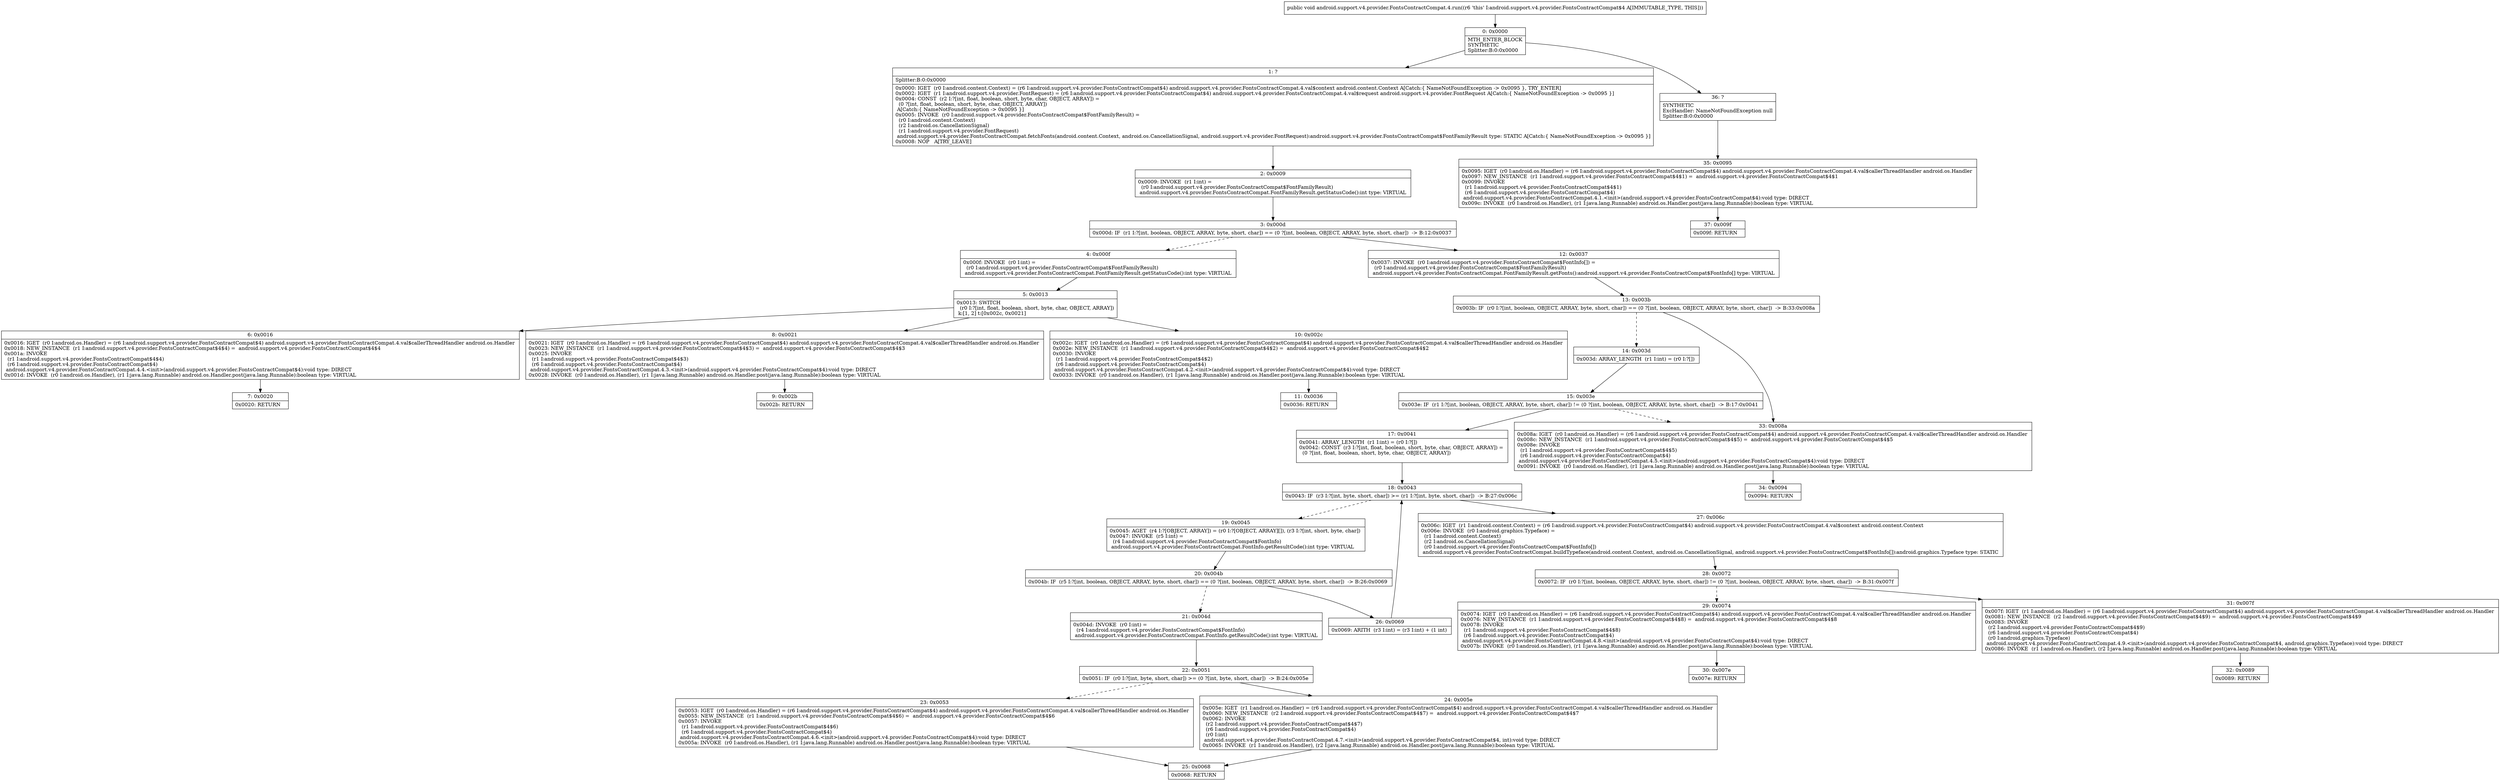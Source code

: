 digraph "CFG forandroid.support.v4.provider.FontsContractCompat.4.run()V" {
Node_0 [shape=record,label="{0\:\ 0x0000|MTH_ENTER_BLOCK\lSYNTHETIC\lSplitter:B:0:0x0000\l}"];
Node_1 [shape=record,label="{1\:\ ?|Splitter:B:0:0x0000\l|0x0000: IGET  (r0 I:android.content.Context) = (r6 I:android.support.v4.provider.FontsContractCompat$4) android.support.v4.provider.FontsContractCompat.4.val$context android.content.Context A[Catch:\{ NameNotFoundException \-\> 0x0095 \}, TRY_ENTER]\l0x0002: IGET  (r1 I:android.support.v4.provider.FontRequest) = (r6 I:android.support.v4.provider.FontsContractCompat$4) android.support.v4.provider.FontsContractCompat.4.val$request android.support.v4.provider.FontRequest A[Catch:\{ NameNotFoundException \-\> 0x0095 \}]\l0x0004: CONST  (r2 I:?[int, float, boolean, short, byte, char, OBJECT, ARRAY]) = \l  (0 ?[int, float, boolean, short, byte, char, OBJECT, ARRAY])\l A[Catch:\{ NameNotFoundException \-\> 0x0095 \}]\l0x0005: INVOKE  (r0 I:android.support.v4.provider.FontsContractCompat$FontFamilyResult) = \l  (r0 I:android.content.Context)\l  (r2 I:android.os.CancellationSignal)\l  (r1 I:android.support.v4.provider.FontRequest)\l android.support.v4.provider.FontsContractCompat.fetchFonts(android.content.Context, android.os.CancellationSignal, android.support.v4.provider.FontRequest):android.support.v4.provider.FontsContractCompat$FontFamilyResult type: STATIC A[Catch:\{ NameNotFoundException \-\> 0x0095 \}]\l0x0008: NOP   A[TRY_LEAVE]\l}"];
Node_2 [shape=record,label="{2\:\ 0x0009|0x0009: INVOKE  (r1 I:int) = \l  (r0 I:android.support.v4.provider.FontsContractCompat$FontFamilyResult)\l android.support.v4.provider.FontsContractCompat.FontFamilyResult.getStatusCode():int type: VIRTUAL \l}"];
Node_3 [shape=record,label="{3\:\ 0x000d|0x000d: IF  (r1 I:?[int, boolean, OBJECT, ARRAY, byte, short, char]) == (0 ?[int, boolean, OBJECT, ARRAY, byte, short, char])  \-\> B:12:0x0037 \l}"];
Node_4 [shape=record,label="{4\:\ 0x000f|0x000f: INVOKE  (r0 I:int) = \l  (r0 I:android.support.v4.provider.FontsContractCompat$FontFamilyResult)\l android.support.v4.provider.FontsContractCompat.FontFamilyResult.getStatusCode():int type: VIRTUAL \l}"];
Node_5 [shape=record,label="{5\:\ 0x0013|0x0013: SWITCH  \l  (r0 I:?[int, float, boolean, short, byte, char, OBJECT, ARRAY])\l k:[1, 2] t:[0x002c, 0x0021] \l}"];
Node_6 [shape=record,label="{6\:\ 0x0016|0x0016: IGET  (r0 I:android.os.Handler) = (r6 I:android.support.v4.provider.FontsContractCompat$4) android.support.v4.provider.FontsContractCompat.4.val$callerThreadHandler android.os.Handler \l0x0018: NEW_INSTANCE  (r1 I:android.support.v4.provider.FontsContractCompat$4$4) =  android.support.v4.provider.FontsContractCompat$4$4 \l0x001a: INVOKE  \l  (r1 I:android.support.v4.provider.FontsContractCompat$4$4)\l  (r6 I:android.support.v4.provider.FontsContractCompat$4)\l android.support.v4.provider.FontsContractCompat.4.4.\<init\>(android.support.v4.provider.FontsContractCompat$4):void type: DIRECT \l0x001d: INVOKE  (r0 I:android.os.Handler), (r1 I:java.lang.Runnable) android.os.Handler.post(java.lang.Runnable):boolean type: VIRTUAL \l}"];
Node_7 [shape=record,label="{7\:\ 0x0020|0x0020: RETURN   \l}"];
Node_8 [shape=record,label="{8\:\ 0x0021|0x0021: IGET  (r0 I:android.os.Handler) = (r6 I:android.support.v4.provider.FontsContractCompat$4) android.support.v4.provider.FontsContractCompat.4.val$callerThreadHandler android.os.Handler \l0x0023: NEW_INSTANCE  (r1 I:android.support.v4.provider.FontsContractCompat$4$3) =  android.support.v4.provider.FontsContractCompat$4$3 \l0x0025: INVOKE  \l  (r1 I:android.support.v4.provider.FontsContractCompat$4$3)\l  (r6 I:android.support.v4.provider.FontsContractCompat$4)\l android.support.v4.provider.FontsContractCompat.4.3.\<init\>(android.support.v4.provider.FontsContractCompat$4):void type: DIRECT \l0x0028: INVOKE  (r0 I:android.os.Handler), (r1 I:java.lang.Runnable) android.os.Handler.post(java.lang.Runnable):boolean type: VIRTUAL \l}"];
Node_9 [shape=record,label="{9\:\ 0x002b|0x002b: RETURN   \l}"];
Node_10 [shape=record,label="{10\:\ 0x002c|0x002c: IGET  (r0 I:android.os.Handler) = (r6 I:android.support.v4.provider.FontsContractCompat$4) android.support.v4.provider.FontsContractCompat.4.val$callerThreadHandler android.os.Handler \l0x002e: NEW_INSTANCE  (r1 I:android.support.v4.provider.FontsContractCompat$4$2) =  android.support.v4.provider.FontsContractCompat$4$2 \l0x0030: INVOKE  \l  (r1 I:android.support.v4.provider.FontsContractCompat$4$2)\l  (r6 I:android.support.v4.provider.FontsContractCompat$4)\l android.support.v4.provider.FontsContractCompat.4.2.\<init\>(android.support.v4.provider.FontsContractCompat$4):void type: DIRECT \l0x0033: INVOKE  (r0 I:android.os.Handler), (r1 I:java.lang.Runnable) android.os.Handler.post(java.lang.Runnable):boolean type: VIRTUAL \l}"];
Node_11 [shape=record,label="{11\:\ 0x0036|0x0036: RETURN   \l}"];
Node_12 [shape=record,label="{12\:\ 0x0037|0x0037: INVOKE  (r0 I:android.support.v4.provider.FontsContractCompat$FontInfo[]) = \l  (r0 I:android.support.v4.provider.FontsContractCompat$FontFamilyResult)\l android.support.v4.provider.FontsContractCompat.FontFamilyResult.getFonts():android.support.v4.provider.FontsContractCompat$FontInfo[] type: VIRTUAL \l}"];
Node_13 [shape=record,label="{13\:\ 0x003b|0x003b: IF  (r0 I:?[int, boolean, OBJECT, ARRAY, byte, short, char]) == (0 ?[int, boolean, OBJECT, ARRAY, byte, short, char])  \-\> B:33:0x008a \l}"];
Node_14 [shape=record,label="{14\:\ 0x003d|0x003d: ARRAY_LENGTH  (r1 I:int) = (r0 I:?[]) \l}"];
Node_15 [shape=record,label="{15\:\ 0x003e|0x003e: IF  (r1 I:?[int, boolean, OBJECT, ARRAY, byte, short, char]) != (0 ?[int, boolean, OBJECT, ARRAY, byte, short, char])  \-\> B:17:0x0041 \l}"];
Node_17 [shape=record,label="{17\:\ 0x0041|0x0041: ARRAY_LENGTH  (r1 I:int) = (r0 I:?[]) \l0x0042: CONST  (r3 I:?[int, float, boolean, short, byte, char, OBJECT, ARRAY]) = \l  (0 ?[int, float, boolean, short, byte, char, OBJECT, ARRAY])\l \l}"];
Node_18 [shape=record,label="{18\:\ 0x0043|0x0043: IF  (r3 I:?[int, byte, short, char]) \>= (r1 I:?[int, byte, short, char])  \-\> B:27:0x006c \l}"];
Node_19 [shape=record,label="{19\:\ 0x0045|0x0045: AGET  (r4 I:?[OBJECT, ARRAY]) = (r0 I:?[OBJECT, ARRAY][]), (r3 I:?[int, short, byte, char]) \l0x0047: INVOKE  (r5 I:int) = \l  (r4 I:android.support.v4.provider.FontsContractCompat$FontInfo)\l android.support.v4.provider.FontsContractCompat.FontInfo.getResultCode():int type: VIRTUAL \l}"];
Node_20 [shape=record,label="{20\:\ 0x004b|0x004b: IF  (r5 I:?[int, boolean, OBJECT, ARRAY, byte, short, char]) == (0 ?[int, boolean, OBJECT, ARRAY, byte, short, char])  \-\> B:26:0x0069 \l}"];
Node_21 [shape=record,label="{21\:\ 0x004d|0x004d: INVOKE  (r0 I:int) = \l  (r4 I:android.support.v4.provider.FontsContractCompat$FontInfo)\l android.support.v4.provider.FontsContractCompat.FontInfo.getResultCode():int type: VIRTUAL \l}"];
Node_22 [shape=record,label="{22\:\ 0x0051|0x0051: IF  (r0 I:?[int, byte, short, char]) \>= (0 ?[int, byte, short, char])  \-\> B:24:0x005e \l}"];
Node_23 [shape=record,label="{23\:\ 0x0053|0x0053: IGET  (r0 I:android.os.Handler) = (r6 I:android.support.v4.provider.FontsContractCompat$4) android.support.v4.provider.FontsContractCompat.4.val$callerThreadHandler android.os.Handler \l0x0055: NEW_INSTANCE  (r1 I:android.support.v4.provider.FontsContractCompat$4$6) =  android.support.v4.provider.FontsContractCompat$4$6 \l0x0057: INVOKE  \l  (r1 I:android.support.v4.provider.FontsContractCompat$4$6)\l  (r6 I:android.support.v4.provider.FontsContractCompat$4)\l android.support.v4.provider.FontsContractCompat.4.6.\<init\>(android.support.v4.provider.FontsContractCompat$4):void type: DIRECT \l0x005a: INVOKE  (r0 I:android.os.Handler), (r1 I:java.lang.Runnable) android.os.Handler.post(java.lang.Runnable):boolean type: VIRTUAL \l}"];
Node_24 [shape=record,label="{24\:\ 0x005e|0x005e: IGET  (r1 I:android.os.Handler) = (r6 I:android.support.v4.provider.FontsContractCompat$4) android.support.v4.provider.FontsContractCompat.4.val$callerThreadHandler android.os.Handler \l0x0060: NEW_INSTANCE  (r2 I:android.support.v4.provider.FontsContractCompat$4$7) =  android.support.v4.provider.FontsContractCompat$4$7 \l0x0062: INVOKE  \l  (r2 I:android.support.v4.provider.FontsContractCompat$4$7)\l  (r6 I:android.support.v4.provider.FontsContractCompat$4)\l  (r0 I:int)\l android.support.v4.provider.FontsContractCompat.4.7.\<init\>(android.support.v4.provider.FontsContractCompat$4, int):void type: DIRECT \l0x0065: INVOKE  (r1 I:android.os.Handler), (r2 I:java.lang.Runnable) android.os.Handler.post(java.lang.Runnable):boolean type: VIRTUAL \l}"];
Node_25 [shape=record,label="{25\:\ 0x0068|0x0068: RETURN   \l}"];
Node_26 [shape=record,label="{26\:\ 0x0069|0x0069: ARITH  (r3 I:int) = (r3 I:int) + (1 int) \l}"];
Node_27 [shape=record,label="{27\:\ 0x006c|0x006c: IGET  (r1 I:android.content.Context) = (r6 I:android.support.v4.provider.FontsContractCompat$4) android.support.v4.provider.FontsContractCompat.4.val$context android.content.Context \l0x006e: INVOKE  (r0 I:android.graphics.Typeface) = \l  (r1 I:android.content.Context)\l  (r2 I:android.os.CancellationSignal)\l  (r0 I:android.support.v4.provider.FontsContractCompat$FontInfo[])\l android.support.v4.provider.FontsContractCompat.buildTypeface(android.content.Context, android.os.CancellationSignal, android.support.v4.provider.FontsContractCompat$FontInfo[]):android.graphics.Typeface type: STATIC \l}"];
Node_28 [shape=record,label="{28\:\ 0x0072|0x0072: IF  (r0 I:?[int, boolean, OBJECT, ARRAY, byte, short, char]) != (0 ?[int, boolean, OBJECT, ARRAY, byte, short, char])  \-\> B:31:0x007f \l}"];
Node_29 [shape=record,label="{29\:\ 0x0074|0x0074: IGET  (r0 I:android.os.Handler) = (r6 I:android.support.v4.provider.FontsContractCompat$4) android.support.v4.provider.FontsContractCompat.4.val$callerThreadHandler android.os.Handler \l0x0076: NEW_INSTANCE  (r1 I:android.support.v4.provider.FontsContractCompat$4$8) =  android.support.v4.provider.FontsContractCompat$4$8 \l0x0078: INVOKE  \l  (r1 I:android.support.v4.provider.FontsContractCompat$4$8)\l  (r6 I:android.support.v4.provider.FontsContractCompat$4)\l android.support.v4.provider.FontsContractCompat.4.8.\<init\>(android.support.v4.provider.FontsContractCompat$4):void type: DIRECT \l0x007b: INVOKE  (r0 I:android.os.Handler), (r1 I:java.lang.Runnable) android.os.Handler.post(java.lang.Runnable):boolean type: VIRTUAL \l}"];
Node_30 [shape=record,label="{30\:\ 0x007e|0x007e: RETURN   \l}"];
Node_31 [shape=record,label="{31\:\ 0x007f|0x007f: IGET  (r1 I:android.os.Handler) = (r6 I:android.support.v4.provider.FontsContractCompat$4) android.support.v4.provider.FontsContractCompat.4.val$callerThreadHandler android.os.Handler \l0x0081: NEW_INSTANCE  (r2 I:android.support.v4.provider.FontsContractCompat$4$9) =  android.support.v4.provider.FontsContractCompat$4$9 \l0x0083: INVOKE  \l  (r2 I:android.support.v4.provider.FontsContractCompat$4$9)\l  (r6 I:android.support.v4.provider.FontsContractCompat$4)\l  (r0 I:android.graphics.Typeface)\l android.support.v4.provider.FontsContractCompat.4.9.\<init\>(android.support.v4.provider.FontsContractCompat$4, android.graphics.Typeface):void type: DIRECT \l0x0086: INVOKE  (r1 I:android.os.Handler), (r2 I:java.lang.Runnable) android.os.Handler.post(java.lang.Runnable):boolean type: VIRTUAL \l}"];
Node_32 [shape=record,label="{32\:\ 0x0089|0x0089: RETURN   \l}"];
Node_33 [shape=record,label="{33\:\ 0x008a|0x008a: IGET  (r0 I:android.os.Handler) = (r6 I:android.support.v4.provider.FontsContractCompat$4) android.support.v4.provider.FontsContractCompat.4.val$callerThreadHandler android.os.Handler \l0x008c: NEW_INSTANCE  (r1 I:android.support.v4.provider.FontsContractCompat$4$5) =  android.support.v4.provider.FontsContractCompat$4$5 \l0x008e: INVOKE  \l  (r1 I:android.support.v4.provider.FontsContractCompat$4$5)\l  (r6 I:android.support.v4.provider.FontsContractCompat$4)\l android.support.v4.provider.FontsContractCompat.4.5.\<init\>(android.support.v4.provider.FontsContractCompat$4):void type: DIRECT \l0x0091: INVOKE  (r0 I:android.os.Handler), (r1 I:java.lang.Runnable) android.os.Handler.post(java.lang.Runnable):boolean type: VIRTUAL \l}"];
Node_34 [shape=record,label="{34\:\ 0x0094|0x0094: RETURN   \l}"];
Node_35 [shape=record,label="{35\:\ 0x0095|0x0095: IGET  (r0 I:android.os.Handler) = (r6 I:android.support.v4.provider.FontsContractCompat$4) android.support.v4.provider.FontsContractCompat.4.val$callerThreadHandler android.os.Handler \l0x0097: NEW_INSTANCE  (r1 I:android.support.v4.provider.FontsContractCompat$4$1) =  android.support.v4.provider.FontsContractCompat$4$1 \l0x0099: INVOKE  \l  (r1 I:android.support.v4.provider.FontsContractCompat$4$1)\l  (r6 I:android.support.v4.provider.FontsContractCompat$4)\l android.support.v4.provider.FontsContractCompat.4.1.\<init\>(android.support.v4.provider.FontsContractCompat$4):void type: DIRECT \l0x009c: INVOKE  (r0 I:android.os.Handler), (r1 I:java.lang.Runnable) android.os.Handler.post(java.lang.Runnable):boolean type: VIRTUAL \l}"];
Node_36 [shape=record,label="{36\:\ ?|SYNTHETIC\lExcHandler: NameNotFoundException null\lSplitter:B:0:0x0000\l}"];
Node_37 [shape=record,label="{37\:\ 0x009f|0x009f: RETURN   \l}"];
MethodNode[shape=record,label="{public void android.support.v4.provider.FontsContractCompat.4.run((r6 'this' I:android.support.v4.provider.FontsContractCompat$4 A[IMMUTABLE_TYPE, THIS])) }"];
MethodNode -> Node_0;
Node_0 -> Node_1;
Node_0 -> Node_36;
Node_1 -> Node_2;
Node_2 -> Node_3;
Node_3 -> Node_4[style=dashed];
Node_3 -> Node_12;
Node_4 -> Node_5;
Node_5 -> Node_6;
Node_5 -> Node_8;
Node_5 -> Node_10;
Node_6 -> Node_7;
Node_8 -> Node_9;
Node_10 -> Node_11;
Node_12 -> Node_13;
Node_13 -> Node_14[style=dashed];
Node_13 -> Node_33;
Node_14 -> Node_15;
Node_15 -> Node_17;
Node_15 -> Node_33[style=dashed];
Node_17 -> Node_18;
Node_18 -> Node_19[style=dashed];
Node_18 -> Node_27;
Node_19 -> Node_20;
Node_20 -> Node_21[style=dashed];
Node_20 -> Node_26;
Node_21 -> Node_22;
Node_22 -> Node_23[style=dashed];
Node_22 -> Node_24;
Node_23 -> Node_25;
Node_24 -> Node_25;
Node_26 -> Node_18;
Node_27 -> Node_28;
Node_28 -> Node_29[style=dashed];
Node_28 -> Node_31;
Node_29 -> Node_30;
Node_31 -> Node_32;
Node_33 -> Node_34;
Node_35 -> Node_37;
Node_36 -> Node_35;
}

